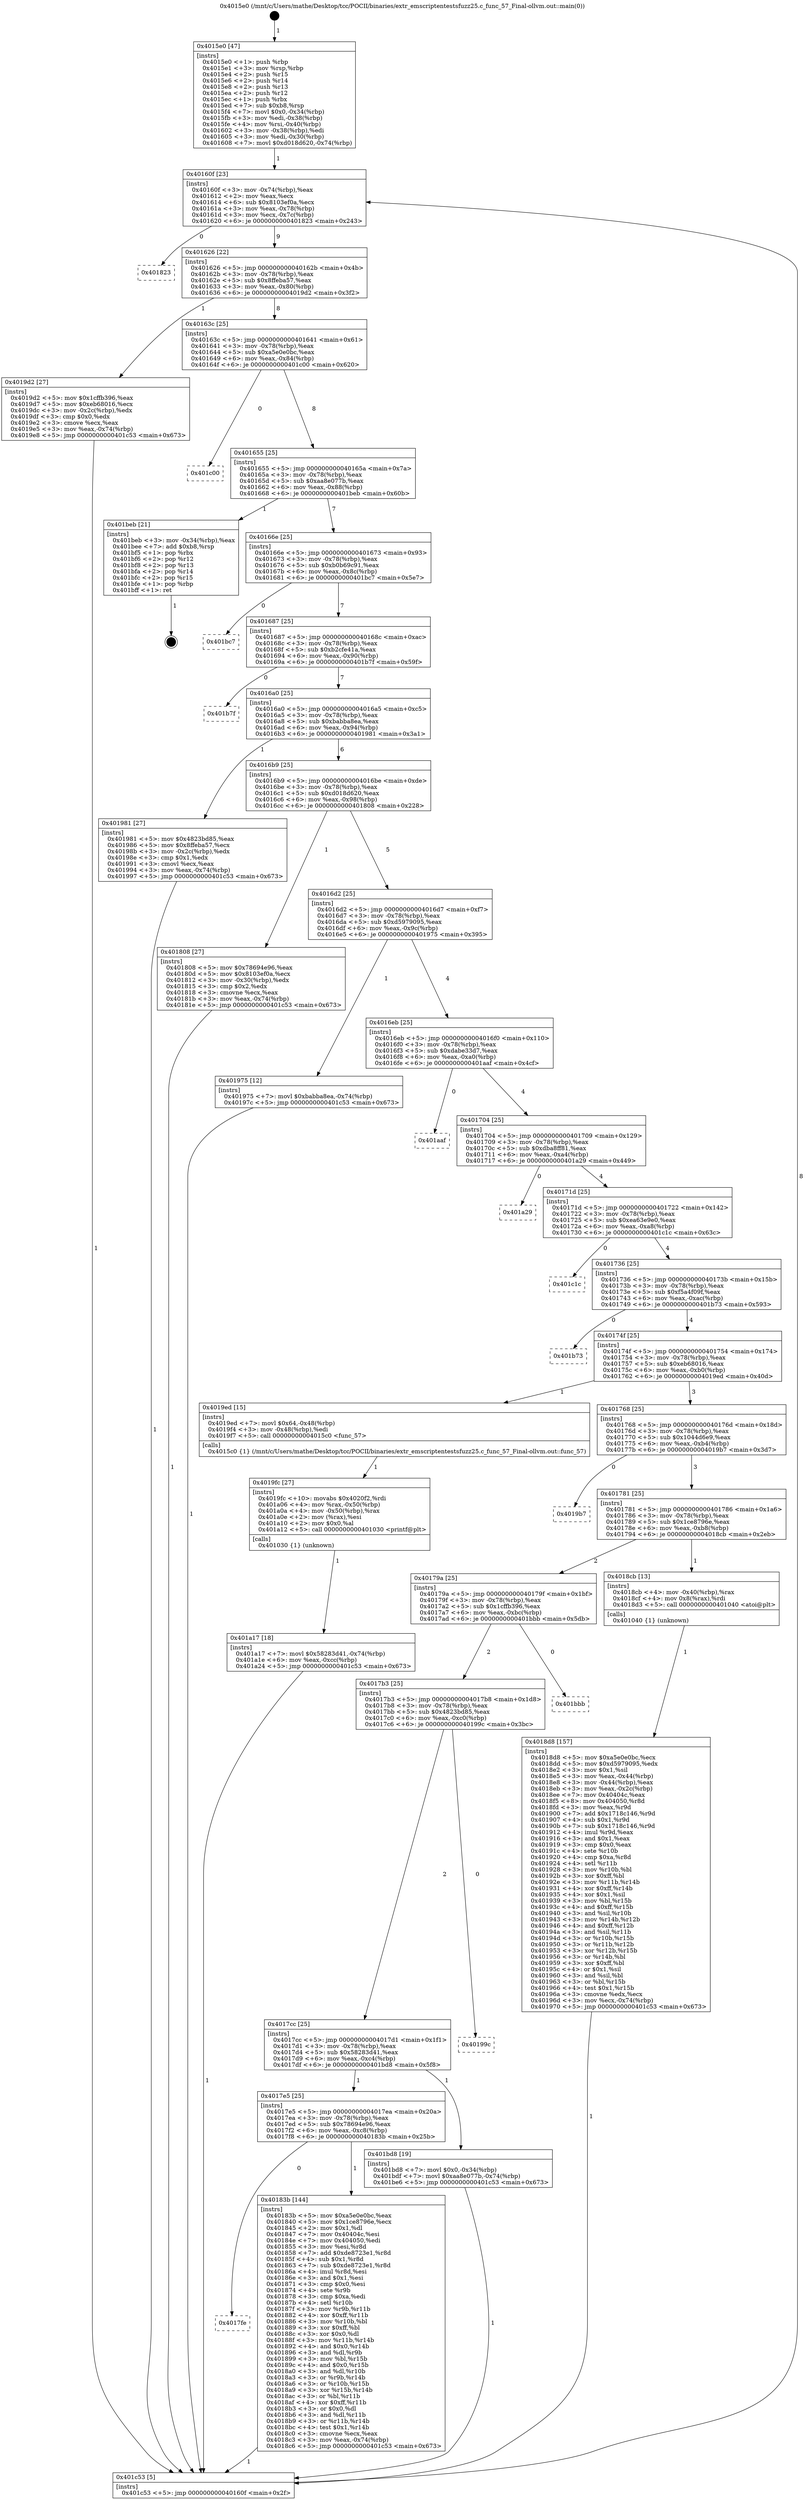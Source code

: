 digraph "0x4015e0" {
  label = "0x4015e0 (/mnt/c/Users/mathe/Desktop/tcc/POCII/binaries/extr_emscriptentestsfuzz25.c_func_57_Final-ollvm.out::main(0))"
  labelloc = "t"
  node[shape=record]

  Entry [label="",width=0.3,height=0.3,shape=circle,fillcolor=black,style=filled]
  "0x40160f" [label="{
     0x40160f [23]\l
     | [instrs]\l
     &nbsp;&nbsp;0x40160f \<+3\>: mov -0x74(%rbp),%eax\l
     &nbsp;&nbsp;0x401612 \<+2\>: mov %eax,%ecx\l
     &nbsp;&nbsp;0x401614 \<+6\>: sub $0x8103ef0a,%ecx\l
     &nbsp;&nbsp;0x40161a \<+3\>: mov %eax,-0x78(%rbp)\l
     &nbsp;&nbsp;0x40161d \<+3\>: mov %ecx,-0x7c(%rbp)\l
     &nbsp;&nbsp;0x401620 \<+6\>: je 0000000000401823 \<main+0x243\>\l
  }"]
  "0x401823" [label="{
     0x401823\l
  }", style=dashed]
  "0x401626" [label="{
     0x401626 [22]\l
     | [instrs]\l
     &nbsp;&nbsp;0x401626 \<+5\>: jmp 000000000040162b \<main+0x4b\>\l
     &nbsp;&nbsp;0x40162b \<+3\>: mov -0x78(%rbp),%eax\l
     &nbsp;&nbsp;0x40162e \<+5\>: sub $0x8ffeba57,%eax\l
     &nbsp;&nbsp;0x401633 \<+3\>: mov %eax,-0x80(%rbp)\l
     &nbsp;&nbsp;0x401636 \<+6\>: je 00000000004019d2 \<main+0x3f2\>\l
  }"]
  Exit [label="",width=0.3,height=0.3,shape=circle,fillcolor=black,style=filled,peripheries=2]
  "0x4019d2" [label="{
     0x4019d2 [27]\l
     | [instrs]\l
     &nbsp;&nbsp;0x4019d2 \<+5\>: mov $0x1cffb396,%eax\l
     &nbsp;&nbsp;0x4019d7 \<+5\>: mov $0xeb68016,%ecx\l
     &nbsp;&nbsp;0x4019dc \<+3\>: mov -0x2c(%rbp),%edx\l
     &nbsp;&nbsp;0x4019df \<+3\>: cmp $0x0,%edx\l
     &nbsp;&nbsp;0x4019e2 \<+3\>: cmove %ecx,%eax\l
     &nbsp;&nbsp;0x4019e5 \<+3\>: mov %eax,-0x74(%rbp)\l
     &nbsp;&nbsp;0x4019e8 \<+5\>: jmp 0000000000401c53 \<main+0x673\>\l
  }"]
  "0x40163c" [label="{
     0x40163c [25]\l
     | [instrs]\l
     &nbsp;&nbsp;0x40163c \<+5\>: jmp 0000000000401641 \<main+0x61\>\l
     &nbsp;&nbsp;0x401641 \<+3\>: mov -0x78(%rbp),%eax\l
     &nbsp;&nbsp;0x401644 \<+5\>: sub $0xa5e0e0bc,%eax\l
     &nbsp;&nbsp;0x401649 \<+6\>: mov %eax,-0x84(%rbp)\l
     &nbsp;&nbsp;0x40164f \<+6\>: je 0000000000401c00 \<main+0x620\>\l
  }"]
  "0x401a17" [label="{
     0x401a17 [18]\l
     | [instrs]\l
     &nbsp;&nbsp;0x401a17 \<+7\>: movl $0x58283d41,-0x74(%rbp)\l
     &nbsp;&nbsp;0x401a1e \<+6\>: mov %eax,-0xcc(%rbp)\l
     &nbsp;&nbsp;0x401a24 \<+5\>: jmp 0000000000401c53 \<main+0x673\>\l
  }"]
  "0x401c00" [label="{
     0x401c00\l
  }", style=dashed]
  "0x401655" [label="{
     0x401655 [25]\l
     | [instrs]\l
     &nbsp;&nbsp;0x401655 \<+5\>: jmp 000000000040165a \<main+0x7a\>\l
     &nbsp;&nbsp;0x40165a \<+3\>: mov -0x78(%rbp),%eax\l
     &nbsp;&nbsp;0x40165d \<+5\>: sub $0xaa8e077b,%eax\l
     &nbsp;&nbsp;0x401662 \<+6\>: mov %eax,-0x88(%rbp)\l
     &nbsp;&nbsp;0x401668 \<+6\>: je 0000000000401beb \<main+0x60b\>\l
  }"]
  "0x4019fc" [label="{
     0x4019fc [27]\l
     | [instrs]\l
     &nbsp;&nbsp;0x4019fc \<+10\>: movabs $0x4020f2,%rdi\l
     &nbsp;&nbsp;0x401a06 \<+4\>: mov %rax,-0x50(%rbp)\l
     &nbsp;&nbsp;0x401a0a \<+4\>: mov -0x50(%rbp),%rax\l
     &nbsp;&nbsp;0x401a0e \<+2\>: mov (%rax),%esi\l
     &nbsp;&nbsp;0x401a10 \<+2\>: mov $0x0,%al\l
     &nbsp;&nbsp;0x401a12 \<+5\>: call 0000000000401030 \<printf@plt\>\l
     | [calls]\l
     &nbsp;&nbsp;0x401030 \{1\} (unknown)\l
  }"]
  "0x401beb" [label="{
     0x401beb [21]\l
     | [instrs]\l
     &nbsp;&nbsp;0x401beb \<+3\>: mov -0x34(%rbp),%eax\l
     &nbsp;&nbsp;0x401bee \<+7\>: add $0xb8,%rsp\l
     &nbsp;&nbsp;0x401bf5 \<+1\>: pop %rbx\l
     &nbsp;&nbsp;0x401bf6 \<+2\>: pop %r12\l
     &nbsp;&nbsp;0x401bf8 \<+2\>: pop %r13\l
     &nbsp;&nbsp;0x401bfa \<+2\>: pop %r14\l
     &nbsp;&nbsp;0x401bfc \<+2\>: pop %r15\l
     &nbsp;&nbsp;0x401bfe \<+1\>: pop %rbp\l
     &nbsp;&nbsp;0x401bff \<+1\>: ret\l
  }"]
  "0x40166e" [label="{
     0x40166e [25]\l
     | [instrs]\l
     &nbsp;&nbsp;0x40166e \<+5\>: jmp 0000000000401673 \<main+0x93\>\l
     &nbsp;&nbsp;0x401673 \<+3\>: mov -0x78(%rbp),%eax\l
     &nbsp;&nbsp;0x401676 \<+5\>: sub $0xb0b69c91,%eax\l
     &nbsp;&nbsp;0x40167b \<+6\>: mov %eax,-0x8c(%rbp)\l
     &nbsp;&nbsp;0x401681 \<+6\>: je 0000000000401bc7 \<main+0x5e7\>\l
  }"]
  "0x4018d8" [label="{
     0x4018d8 [157]\l
     | [instrs]\l
     &nbsp;&nbsp;0x4018d8 \<+5\>: mov $0xa5e0e0bc,%ecx\l
     &nbsp;&nbsp;0x4018dd \<+5\>: mov $0xd5979095,%edx\l
     &nbsp;&nbsp;0x4018e2 \<+3\>: mov $0x1,%sil\l
     &nbsp;&nbsp;0x4018e5 \<+3\>: mov %eax,-0x44(%rbp)\l
     &nbsp;&nbsp;0x4018e8 \<+3\>: mov -0x44(%rbp),%eax\l
     &nbsp;&nbsp;0x4018eb \<+3\>: mov %eax,-0x2c(%rbp)\l
     &nbsp;&nbsp;0x4018ee \<+7\>: mov 0x40404c,%eax\l
     &nbsp;&nbsp;0x4018f5 \<+8\>: mov 0x404050,%r8d\l
     &nbsp;&nbsp;0x4018fd \<+3\>: mov %eax,%r9d\l
     &nbsp;&nbsp;0x401900 \<+7\>: add $0x1718c146,%r9d\l
     &nbsp;&nbsp;0x401907 \<+4\>: sub $0x1,%r9d\l
     &nbsp;&nbsp;0x40190b \<+7\>: sub $0x1718c146,%r9d\l
     &nbsp;&nbsp;0x401912 \<+4\>: imul %r9d,%eax\l
     &nbsp;&nbsp;0x401916 \<+3\>: and $0x1,%eax\l
     &nbsp;&nbsp;0x401919 \<+3\>: cmp $0x0,%eax\l
     &nbsp;&nbsp;0x40191c \<+4\>: sete %r10b\l
     &nbsp;&nbsp;0x401920 \<+4\>: cmp $0xa,%r8d\l
     &nbsp;&nbsp;0x401924 \<+4\>: setl %r11b\l
     &nbsp;&nbsp;0x401928 \<+3\>: mov %r10b,%bl\l
     &nbsp;&nbsp;0x40192b \<+3\>: xor $0xff,%bl\l
     &nbsp;&nbsp;0x40192e \<+3\>: mov %r11b,%r14b\l
     &nbsp;&nbsp;0x401931 \<+4\>: xor $0xff,%r14b\l
     &nbsp;&nbsp;0x401935 \<+4\>: xor $0x1,%sil\l
     &nbsp;&nbsp;0x401939 \<+3\>: mov %bl,%r15b\l
     &nbsp;&nbsp;0x40193c \<+4\>: and $0xff,%r15b\l
     &nbsp;&nbsp;0x401940 \<+3\>: and %sil,%r10b\l
     &nbsp;&nbsp;0x401943 \<+3\>: mov %r14b,%r12b\l
     &nbsp;&nbsp;0x401946 \<+4\>: and $0xff,%r12b\l
     &nbsp;&nbsp;0x40194a \<+3\>: and %sil,%r11b\l
     &nbsp;&nbsp;0x40194d \<+3\>: or %r10b,%r15b\l
     &nbsp;&nbsp;0x401950 \<+3\>: or %r11b,%r12b\l
     &nbsp;&nbsp;0x401953 \<+3\>: xor %r12b,%r15b\l
     &nbsp;&nbsp;0x401956 \<+3\>: or %r14b,%bl\l
     &nbsp;&nbsp;0x401959 \<+3\>: xor $0xff,%bl\l
     &nbsp;&nbsp;0x40195c \<+4\>: or $0x1,%sil\l
     &nbsp;&nbsp;0x401960 \<+3\>: and %sil,%bl\l
     &nbsp;&nbsp;0x401963 \<+3\>: or %bl,%r15b\l
     &nbsp;&nbsp;0x401966 \<+4\>: test $0x1,%r15b\l
     &nbsp;&nbsp;0x40196a \<+3\>: cmovne %edx,%ecx\l
     &nbsp;&nbsp;0x40196d \<+3\>: mov %ecx,-0x74(%rbp)\l
     &nbsp;&nbsp;0x401970 \<+5\>: jmp 0000000000401c53 \<main+0x673\>\l
  }"]
  "0x401bc7" [label="{
     0x401bc7\l
  }", style=dashed]
  "0x401687" [label="{
     0x401687 [25]\l
     | [instrs]\l
     &nbsp;&nbsp;0x401687 \<+5\>: jmp 000000000040168c \<main+0xac\>\l
     &nbsp;&nbsp;0x40168c \<+3\>: mov -0x78(%rbp),%eax\l
     &nbsp;&nbsp;0x40168f \<+5\>: sub $0xb2cfe41a,%eax\l
     &nbsp;&nbsp;0x401694 \<+6\>: mov %eax,-0x90(%rbp)\l
     &nbsp;&nbsp;0x40169a \<+6\>: je 0000000000401b7f \<main+0x59f\>\l
  }"]
  "0x4017fe" [label="{
     0x4017fe\l
  }", style=dashed]
  "0x401b7f" [label="{
     0x401b7f\l
  }", style=dashed]
  "0x4016a0" [label="{
     0x4016a0 [25]\l
     | [instrs]\l
     &nbsp;&nbsp;0x4016a0 \<+5\>: jmp 00000000004016a5 \<main+0xc5\>\l
     &nbsp;&nbsp;0x4016a5 \<+3\>: mov -0x78(%rbp),%eax\l
     &nbsp;&nbsp;0x4016a8 \<+5\>: sub $0xbabba8ea,%eax\l
     &nbsp;&nbsp;0x4016ad \<+6\>: mov %eax,-0x94(%rbp)\l
     &nbsp;&nbsp;0x4016b3 \<+6\>: je 0000000000401981 \<main+0x3a1\>\l
  }"]
  "0x40183b" [label="{
     0x40183b [144]\l
     | [instrs]\l
     &nbsp;&nbsp;0x40183b \<+5\>: mov $0xa5e0e0bc,%eax\l
     &nbsp;&nbsp;0x401840 \<+5\>: mov $0x1ce8796e,%ecx\l
     &nbsp;&nbsp;0x401845 \<+2\>: mov $0x1,%dl\l
     &nbsp;&nbsp;0x401847 \<+7\>: mov 0x40404c,%esi\l
     &nbsp;&nbsp;0x40184e \<+7\>: mov 0x404050,%edi\l
     &nbsp;&nbsp;0x401855 \<+3\>: mov %esi,%r8d\l
     &nbsp;&nbsp;0x401858 \<+7\>: add $0xde8723e1,%r8d\l
     &nbsp;&nbsp;0x40185f \<+4\>: sub $0x1,%r8d\l
     &nbsp;&nbsp;0x401863 \<+7\>: sub $0xde8723e1,%r8d\l
     &nbsp;&nbsp;0x40186a \<+4\>: imul %r8d,%esi\l
     &nbsp;&nbsp;0x40186e \<+3\>: and $0x1,%esi\l
     &nbsp;&nbsp;0x401871 \<+3\>: cmp $0x0,%esi\l
     &nbsp;&nbsp;0x401874 \<+4\>: sete %r9b\l
     &nbsp;&nbsp;0x401878 \<+3\>: cmp $0xa,%edi\l
     &nbsp;&nbsp;0x40187b \<+4\>: setl %r10b\l
     &nbsp;&nbsp;0x40187f \<+3\>: mov %r9b,%r11b\l
     &nbsp;&nbsp;0x401882 \<+4\>: xor $0xff,%r11b\l
     &nbsp;&nbsp;0x401886 \<+3\>: mov %r10b,%bl\l
     &nbsp;&nbsp;0x401889 \<+3\>: xor $0xff,%bl\l
     &nbsp;&nbsp;0x40188c \<+3\>: xor $0x0,%dl\l
     &nbsp;&nbsp;0x40188f \<+3\>: mov %r11b,%r14b\l
     &nbsp;&nbsp;0x401892 \<+4\>: and $0x0,%r14b\l
     &nbsp;&nbsp;0x401896 \<+3\>: and %dl,%r9b\l
     &nbsp;&nbsp;0x401899 \<+3\>: mov %bl,%r15b\l
     &nbsp;&nbsp;0x40189c \<+4\>: and $0x0,%r15b\l
     &nbsp;&nbsp;0x4018a0 \<+3\>: and %dl,%r10b\l
     &nbsp;&nbsp;0x4018a3 \<+3\>: or %r9b,%r14b\l
     &nbsp;&nbsp;0x4018a6 \<+3\>: or %r10b,%r15b\l
     &nbsp;&nbsp;0x4018a9 \<+3\>: xor %r15b,%r14b\l
     &nbsp;&nbsp;0x4018ac \<+3\>: or %bl,%r11b\l
     &nbsp;&nbsp;0x4018af \<+4\>: xor $0xff,%r11b\l
     &nbsp;&nbsp;0x4018b3 \<+3\>: or $0x0,%dl\l
     &nbsp;&nbsp;0x4018b6 \<+3\>: and %dl,%r11b\l
     &nbsp;&nbsp;0x4018b9 \<+3\>: or %r11b,%r14b\l
     &nbsp;&nbsp;0x4018bc \<+4\>: test $0x1,%r14b\l
     &nbsp;&nbsp;0x4018c0 \<+3\>: cmovne %ecx,%eax\l
     &nbsp;&nbsp;0x4018c3 \<+3\>: mov %eax,-0x74(%rbp)\l
     &nbsp;&nbsp;0x4018c6 \<+5\>: jmp 0000000000401c53 \<main+0x673\>\l
  }"]
  "0x401981" [label="{
     0x401981 [27]\l
     | [instrs]\l
     &nbsp;&nbsp;0x401981 \<+5\>: mov $0x4823bd85,%eax\l
     &nbsp;&nbsp;0x401986 \<+5\>: mov $0x8ffeba57,%ecx\l
     &nbsp;&nbsp;0x40198b \<+3\>: mov -0x2c(%rbp),%edx\l
     &nbsp;&nbsp;0x40198e \<+3\>: cmp $0x1,%edx\l
     &nbsp;&nbsp;0x401991 \<+3\>: cmovl %ecx,%eax\l
     &nbsp;&nbsp;0x401994 \<+3\>: mov %eax,-0x74(%rbp)\l
     &nbsp;&nbsp;0x401997 \<+5\>: jmp 0000000000401c53 \<main+0x673\>\l
  }"]
  "0x4016b9" [label="{
     0x4016b9 [25]\l
     | [instrs]\l
     &nbsp;&nbsp;0x4016b9 \<+5\>: jmp 00000000004016be \<main+0xde\>\l
     &nbsp;&nbsp;0x4016be \<+3\>: mov -0x78(%rbp),%eax\l
     &nbsp;&nbsp;0x4016c1 \<+5\>: sub $0xd018d620,%eax\l
     &nbsp;&nbsp;0x4016c6 \<+6\>: mov %eax,-0x98(%rbp)\l
     &nbsp;&nbsp;0x4016cc \<+6\>: je 0000000000401808 \<main+0x228\>\l
  }"]
  "0x4017e5" [label="{
     0x4017e5 [25]\l
     | [instrs]\l
     &nbsp;&nbsp;0x4017e5 \<+5\>: jmp 00000000004017ea \<main+0x20a\>\l
     &nbsp;&nbsp;0x4017ea \<+3\>: mov -0x78(%rbp),%eax\l
     &nbsp;&nbsp;0x4017ed \<+5\>: sub $0x78694e96,%eax\l
     &nbsp;&nbsp;0x4017f2 \<+6\>: mov %eax,-0xc8(%rbp)\l
     &nbsp;&nbsp;0x4017f8 \<+6\>: je 000000000040183b \<main+0x25b\>\l
  }"]
  "0x401808" [label="{
     0x401808 [27]\l
     | [instrs]\l
     &nbsp;&nbsp;0x401808 \<+5\>: mov $0x78694e96,%eax\l
     &nbsp;&nbsp;0x40180d \<+5\>: mov $0x8103ef0a,%ecx\l
     &nbsp;&nbsp;0x401812 \<+3\>: mov -0x30(%rbp),%edx\l
     &nbsp;&nbsp;0x401815 \<+3\>: cmp $0x2,%edx\l
     &nbsp;&nbsp;0x401818 \<+3\>: cmovne %ecx,%eax\l
     &nbsp;&nbsp;0x40181b \<+3\>: mov %eax,-0x74(%rbp)\l
     &nbsp;&nbsp;0x40181e \<+5\>: jmp 0000000000401c53 \<main+0x673\>\l
  }"]
  "0x4016d2" [label="{
     0x4016d2 [25]\l
     | [instrs]\l
     &nbsp;&nbsp;0x4016d2 \<+5\>: jmp 00000000004016d7 \<main+0xf7\>\l
     &nbsp;&nbsp;0x4016d7 \<+3\>: mov -0x78(%rbp),%eax\l
     &nbsp;&nbsp;0x4016da \<+5\>: sub $0xd5979095,%eax\l
     &nbsp;&nbsp;0x4016df \<+6\>: mov %eax,-0x9c(%rbp)\l
     &nbsp;&nbsp;0x4016e5 \<+6\>: je 0000000000401975 \<main+0x395\>\l
  }"]
  "0x401c53" [label="{
     0x401c53 [5]\l
     | [instrs]\l
     &nbsp;&nbsp;0x401c53 \<+5\>: jmp 000000000040160f \<main+0x2f\>\l
  }"]
  "0x4015e0" [label="{
     0x4015e0 [47]\l
     | [instrs]\l
     &nbsp;&nbsp;0x4015e0 \<+1\>: push %rbp\l
     &nbsp;&nbsp;0x4015e1 \<+3\>: mov %rsp,%rbp\l
     &nbsp;&nbsp;0x4015e4 \<+2\>: push %r15\l
     &nbsp;&nbsp;0x4015e6 \<+2\>: push %r14\l
     &nbsp;&nbsp;0x4015e8 \<+2\>: push %r13\l
     &nbsp;&nbsp;0x4015ea \<+2\>: push %r12\l
     &nbsp;&nbsp;0x4015ec \<+1\>: push %rbx\l
     &nbsp;&nbsp;0x4015ed \<+7\>: sub $0xb8,%rsp\l
     &nbsp;&nbsp;0x4015f4 \<+7\>: movl $0x0,-0x34(%rbp)\l
     &nbsp;&nbsp;0x4015fb \<+3\>: mov %edi,-0x38(%rbp)\l
     &nbsp;&nbsp;0x4015fe \<+4\>: mov %rsi,-0x40(%rbp)\l
     &nbsp;&nbsp;0x401602 \<+3\>: mov -0x38(%rbp),%edi\l
     &nbsp;&nbsp;0x401605 \<+3\>: mov %edi,-0x30(%rbp)\l
     &nbsp;&nbsp;0x401608 \<+7\>: movl $0xd018d620,-0x74(%rbp)\l
  }"]
  "0x401bd8" [label="{
     0x401bd8 [19]\l
     | [instrs]\l
     &nbsp;&nbsp;0x401bd8 \<+7\>: movl $0x0,-0x34(%rbp)\l
     &nbsp;&nbsp;0x401bdf \<+7\>: movl $0xaa8e077b,-0x74(%rbp)\l
     &nbsp;&nbsp;0x401be6 \<+5\>: jmp 0000000000401c53 \<main+0x673\>\l
  }"]
  "0x401975" [label="{
     0x401975 [12]\l
     | [instrs]\l
     &nbsp;&nbsp;0x401975 \<+7\>: movl $0xbabba8ea,-0x74(%rbp)\l
     &nbsp;&nbsp;0x40197c \<+5\>: jmp 0000000000401c53 \<main+0x673\>\l
  }"]
  "0x4016eb" [label="{
     0x4016eb [25]\l
     | [instrs]\l
     &nbsp;&nbsp;0x4016eb \<+5\>: jmp 00000000004016f0 \<main+0x110\>\l
     &nbsp;&nbsp;0x4016f0 \<+3\>: mov -0x78(%rbp),%eax\l
     &nbsp;&nbsp;0x4016f3 \<+5\>: sub $0xdabe33d7,%eax\l
     &nbsp;&nbsp;0x4016f8 \<+6\>: mov %eax,-0xa0(%rbp)\l
     &nbsp;&nbsp;0x4016fe \<+6\>: je 0000000000401aaf \<main+0x4cf\>\l
  }"]
  "0x4017cc" [label="{
     0x4017cc [25]\l
     | [instrs]\l
     &nbsp;&nbsp;0x4017cc \<+5\>: jmp 00000000004017d1 \<main+0x1f1\>\l
     &nbsp;&nbsp;0x4017d1 \<+3\>: mov -0x78(%rbp),%eax\l
     &nbsp;&nbsp;0x4017d4 \<+5\>: sub $0x58283d41,%eax\l
     &nbsp;&nbsp;0x4017d9 \<+6\>: mov %eax,-0xc4(%rbp)\l
     &nbsp;&nbsp;0x4017df \<+6\>: je 0000000000401bd8 \<main+0x5f8\>\l
  }"]
  "0x401aaf" [label="{
     0x401aaf\l
  }", style=dashed]
  "0x401704" [label="{
     0x401704 [25]\l
     | [instrs]\l
     &nbsp;&nbsp;0x401704 \<+5\>: jmp 0000000000401709 \<main+0x129\>\l
     &nbsp;&nbsp;0x401709 \<+3\>: mov -0x78(%rbp),%eax\l
     &nbsp;&nbsp;0x40170c \<+5\>: sub $0xdba8ff81,%eax\l
     &nbsp;&nbsp;0x401711 \<+6\>: mov %eax,-0xa4(%rbp)\l
     &nbsp;&nbsp;0x401717 \<+6\>: je 0000000000401a29 \<main+0x449\>\l
  }"]
  "0x40199c" [label="{
     0x40199c\l
  }", style=dashed]
  "0x401a29" [label="{
     0x401a29\l
  }", style=dashed]
  "0x40171d" [label="{
     0x40171d [25]\l
     | [instrs]\l
     &nbsp;&nbsp;0x40171d \<+5\>: jmp 0000000000401722 \<main+0x142\>\l
     &nbsp;&nbsp;0x401722 \<+3\>: mov -0x78(%rbp),%eax\l
     &nbsp;&nbsp;0x401725 \<+5\>: sub $0xea63e9e0,%eax\l
     &nbsp;&nbsp;0x40172a \<+6\>: mov %eax,-0xa8(%rbp)\l
     &nbsp;&nbsp;0x401730 \<+6\>: je 0000000000401c1c \<main+0x63c\>\l
  }"]
  "0x4017b3" [label="{
     0x4017b3 [25]\l
     | [instrs]\l
     &nbsp;&nbsp;0x4017b3 \<+5\>: jmp 00000000004017b8 \<main+0x1d8\>\l
     &nbsp;&nbsp;0x4017b8 \<+3\>: mov -0x78(%rbp),%eax\l
     &nbsp;&nbsp;0x4017bb \<+5\>: sub $0x4823bd85,%eax\l
     &nbsp;&nbsp;0x4017c0 \<+6\>: mov %eax,-0xc0(%rbp)\l
     &nbsp;&nbsp;0x4017c6 \<+6\>: je 000000000040199c \<main+0x3bc\>\l
  }"]
  "0x401c1c" [label="{
     0x401c1c\l
  }", style=dashed]
  "0x401736" [label="{
     0x401736 [25]\l
     | [instrs]\l
     &nbsp;&nbsp;0x401736 \<+5\>: jmp 000000000040173b \<main+0x15b\>\l
     &nbsp;&nbsp;0x40173b \<+3\>: mov -0x78(%rbp),%eax\l
     &nbsp;&nbsp;0x40173e \<+5\>: sub $0xf5a4f09f,%eax\l
     &nbsp;&nbsp;0x401743 \<+6\>: mov %eax,-0xac(%rbp)\l
     &nbsp;&nbsp;0x401749 \<+6\>: je 0000000000401b73 \<main+0x593\>\l
  }"]
  "0x401bbb" [label="{
     0x401bbb\l
  }", style=dashed]
  "0x401b73" [label="{
     0x401b73\l
  }", style=dashed]
  "0x40174f" [label="{
     0x40174f [25]\l
     | [instrs]\l
     &nbsp;&nbsp;0x40174f \<+5\>: jmp 0000000000401754 \<main+0x174\>\l
     &nbsp;&nbsp;0x401754 \<+3\>: mov -0x78(%rbp),%eax\l
     &nbsp;&nbsp;0x401757 \<+5\>: sub $0xeb68016,%eax\l
     &nbsp;&nbsp;0x40175c \<+6\>: mov %eax,-0xb0(%rbp)\l
     &nbsp;&nbsp;0x401762 \<+6\>: je 00000000004019ed \<main+0x40d\>\l
  }"]
  "0x40179a" [label="{
     0x40179a [25]\l
     | [instrs]\l
     &nbsp;&nbsp;0x40179a \<+5\>: jmp 000000000040179f \<main+0x1bf\>\l
     &nbsp;&nbsp;0x40179f \<+3\>: mov -0x78(%rbp),%eax\l
     &nbsp;&nbsp;0x4017a2 \<+5\>: sub $0x1cffb396,%eax\l
     &nbsp;&nbsp;0x4017a7 \<+6\>: mov %eax,-0xbc(%rbp)\l
     &nbsp;&nbsp;0x4017ad \<+6\>: je 0000000000401bbb \<main+0x5db\>\l
  }"]
  "0x4019ed" [label="{
     0x4019ed [15]\l
     | [instrs]\l
     &nbsp;&nbsp;0x4019ed \<+7\>: movl $0x64,-0x48(%rbp)\l
     &nbsp;&nbsp;0x4019f4 \<+3\>: mov -0x48(%rbp),%edi\l
     &nbsp;&nbsp;0x4019f7 \<+5\>: call 00000000004015c0 \<func_57\>\l
     | [calls]\l
     &nbsp;&nbsp;0x4015c0 \{1\} (/mnt/c/Users/mathe/Desktop/tcc/POCII/binaries/extr_emscriptentestsfuzz25.c_func_57_Final-ollvm.out::func_57)\l
  }"]
  "0x401768" [label="{
     0x401768 [25]\l
     | [instrs]\l
     &nbsp;&nbsp;0x401768 \<+5\>: jmp 000000000040176d \<main+0x18d\>\l
     &nbsp;&nbsp;0x40176d \<+3\>: mov -0x78(%rbp),%eax\l
     &nbsp;&nbsp;0x401770 \<+5\>: sub $0x1044d6e9,%eax\l
     &nbsp;&nbsp;0x401775 \<+6\>: mov %eax,-0xb4(%rbp)\l
     &nbsp;&nbsp;0x40177b \<+6\>: je 00000000004019b7 \<main+0x3d7\>\l
  }"]
  "0x4018cb" [label="{
     0x4018cb [13]\l
     | [instrs]\l
     &nbsp;&nbsp;0x4018cb \<+4\>: mov -0x40(%rbp),%rax\l
     &nbsp;&nbsp;0x4018cf \<+4\>: mov 0x8(%rax),%rdi\l
     &nbsp;&nbsp;0x4018d3 \<+5\>: call 0000000000401040 \<atoi@plt\>\l
     | [calls]\l
     &nbsp;&nbsp;0x401040 \{1\} (unknown)\l
  }"]
  "0x4019b7" [label="{
     0x4019b7\l
  }", style=dashed]
  "0x401781" [label="{
     0x401781 [25]\l
     | [instrs]\l
     &nbsp;&nbsp;0x401781 \<+5\>: jmp 0000000000401786 \<main+0x1a6\>\l
     &nbsp;&nbsp;0x401786 \<+3\>: mov -0x78(%rbp),%eax\l
     &nbsp;&nbsp;0x401789 \<+5\>: sub $0x1ce8796e,%eax\l
     &nbsp;&nbsp;0x40178e \<+6\>: mov %eax,-0xb8(%rbp)\l
     &nbsp;&nbsp;0x401794 \<+6\>: je 00000000004018cb \<main+0x2eb\>\l
  }"]
  Entry -> "0x4015e0" [label=" 1"]
  "0x40160f" -> "0x401823" [label=" 0"]
  "0x40160f" -> "0x401626" [label=" 9"]
  "0x401beb" -> Exit [label=" 1"]
  "0x401626" -> "0x4019d2" [label=" 1"]
  "0x401626" -> "0x40163c" [label=" 8"]
  "0x401bd8" -> "0x401c53" [label=" 1"]
  "0x40163c" -> "0x401c00" [label=" 0"]
  "0x40163c" -> "0x401655" [label=" 8"]
  "0x401a17" -> "0x401c53" [label=" 1"]
  "0x401655" -> "0x401beb" [label=" 1"]
  "0x401655" -> "0x40166e" [label=" 7"]
  "0x4019fc" -> "0x401a17" [label=" 1"]
  "0x40166e" -> "0x401bc7" [label=" 0"]
  "0x40166e" -> "0x401687" [label=" 7"]
  "0x4019ed" -> "0x4019fc" [label=" 1"]
  "0x401687" -> "0x401b7f" [label=" 0"]
  "0x401687" -> "0x4016a0" [label=" 7"]
  "0x4019d2" -> "0x401c53" [label=" 1"]
  "0x4016a0" -> "0x401981" [label=" 1"]
  "0x4016a0" -> "0x4016b9" [label=" 6"]
  "0x401981" -> "0x401c53" [label=" 1"]
  "0x4016b9" -> "0x401808" [label=" 1"]
  "0x4016b9" -> "0x4016d2" [label=" 5"]
  "0x401808" -> "0x401c53" [label=" 1"]
  "0x4015e0" -> "0x40160f" [label=" 1"]
  "0x401c53" -> "0x40160f" [label=" 8"]
  "0x4018d8" -> "0x401c53" [label=" 1"]
  "0x4016d2" -> "0x401975" [label=" 1"]
  "0x4016d2" -> "0x4016eb" [label=" 4"]
  "0x4018cb" -> "0x4018d8" [label=" 1"]
  "0x4016eb" -> "0x401aaf" [label=" 0"]
  "0x4016eb" -> "0x401704" [label=" 4"]
  "0x4017e5" -> "0x4017fe" [label=" 0"]
  "0x401704" -> "0x401a29" [label=" 0"]
  "0x401704" -> "0x40171d" [label=" 4"]
  "0x4017e5" -> "0x40183b" [label=" 1"]
  "0x40171d" -> "0x401c1c" [label=" 0"]
  "0x40171d" -> "0x401736" [label=" 4"]
  "0x4017cc" -> "0x4017e5" [label=" 1"]
  "0x401736" -> "0x401b73" [label=" 0"]
  "0x401736" -> "0x40174f" [label=" 4"]
  "0x4017cc" -> "0x401bd8" [label=" 1"]
  "0x40174f" -> "0x4019ed" [label=" 1"]
  "0x40174f" -> "0x401768" [label=" 3"]
  "0x4017b3" -> "0x4017cc" [label=" 2"]
  "0x401768" -> "0x4019b7" [label=" 0"]
  "0x401768" -> "0x401781" [label=" 3"]
  "0x4017b3" -> "0x40199c" [label=" 0"]
  "0x401781" -> "0x4018cb" [label=" 1"]
  "0x401781" -> "0x40179a" [label=" 2"]
  "0x40183b" -> "0x401c53" [label=" 1"]
  "0x40179a" -> "0x401bbb" [label=" 0"]
  "0x40179a" -> "0x4017b3" [label=" 2"]
  "0x401975" -> "0x401c53" [label=" 1"]
}
